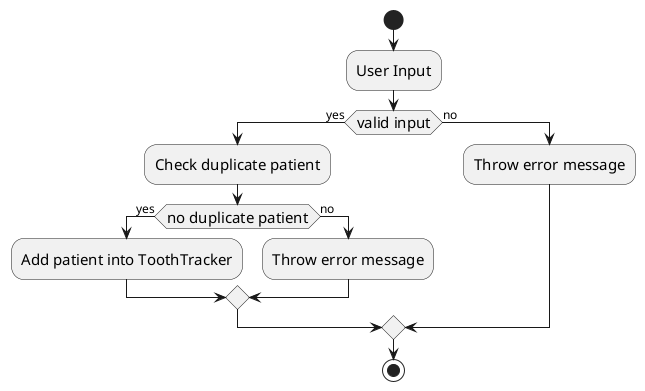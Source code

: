 @startuml
skinparam ActivityFontSize 15
skinparam ArrowFontSize 12
start
:User Input;
if (valid input) then (yes)
  :Check duplicate patient;
  if (no duplicate patient) then (yes)
    :Add patient into ToothTracker;
  else (no)
    :Throw error message;
  endif
else (no)
  :Throw error message;
endif
stop
@enduml
